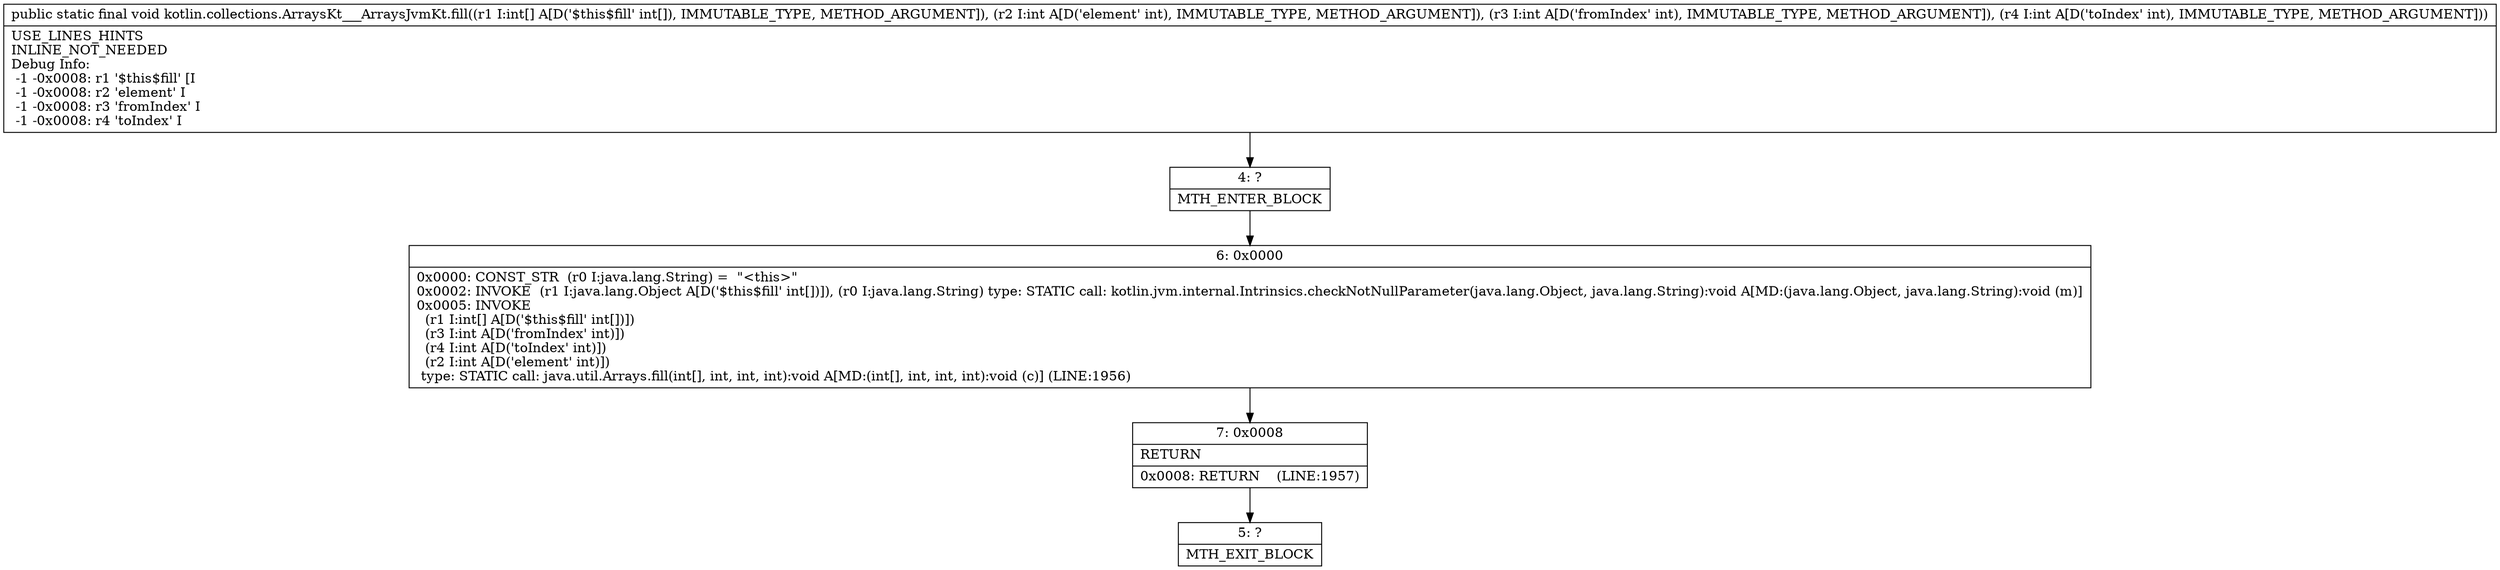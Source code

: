 digraph "CFG forkotlin.collections.ArraysKt___ArraysJvmKt.fill([IIII)V" {
Node_4 [shape=record,label="{4\:\ ?|MTH_ENTER_BLOCK\l}"];
Node_6 [shape=record,label="{6\:\ 0x0000|0x0000: CONST_STR  (r0 I:java.lang.String) =  \"\<this\>\" \l0x0002: INVOKE  (r1 I:java.lang.Object A[D('$this$fill' int[])]), (r0 I:java.lang.String) type: STATIC call: kotlin.jvm.internal.Intrinsics.checkNotNullParameter(java.lang.Object, java.lang.String):void A[MD:(java.lang.Object, java.lang.String):void (m)]\l0x0005: INVOKE  \l  (r1 I:int[] A[D('$this$fill' int[])])\l  (r3 I:int A[D('fromIndex' int)])\l  (r4 I:int A[D('toIndex' int)])\l  (r2 I:int A[D('element' int)])\l type: STATIC call: java.util.Arrays.fill(int[], int, int, int):void A[MD:(int[], int, int, int):void (c)] (LINE:1956)\l}"];
Node_7 [shape=record,label="{7\:\ 0x0008|RETURN\l|0x0008: RETURN    (LINE:1957)\l}"];
Node_5 [shape=record,label="{5\:\ ?|MTH_EXIT_BLOCK\l}"];
MethodNode[shape=record,label="{public static final void kotlin.collections.ArraysKt___ArraysJvmKt.fill((r1 I:int[] A[D('$this$fill' int[]), IMMUTABLE_TYPE, METHOD_ARGUMENT]), (r2 I:int A[D('element' int), IMMUTABLE_TYPE, METHOD_ARGUMENT]), (r3 I:int A[D('fromIndex' int), IMMUTABLE_TYPE, METHOD_ARGUMENT]), (r4 I:int A[D('toIndex' int), IMMUTABLE_TYPE, METHOD_ARGUMENT]))  | USE_LINES_HINTS\lINLINE_NOT_NEEDED\lDebug Info:\l  \-1 \-0x0008: r1 '$this$fill' [I\l  \-1 \-0x0008: r2 'element' I\l  \-1 \-0x0008: r3 'fromIndex' I\l  \-1 \-0x0008: r4 'toIndex' I\l}"];
MethodNode -> Node_4;Node_4 -> Node_6;
Node_6 -> Node_7;
Node_7 -> Node_5;
}

